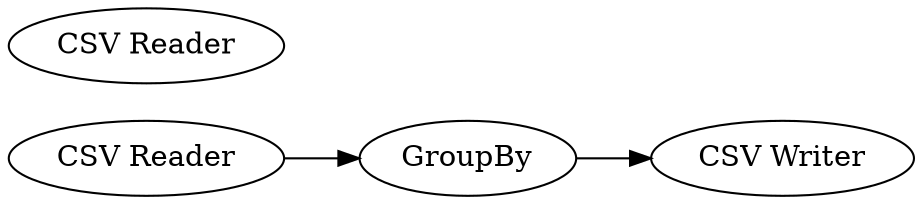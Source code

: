 digraph {
	1 [label=GroupBy]
	2 [label="CSV Writer"]
	3 [label="CSV Reader"]
	4 [label="CSV Reader"]
	1 -> 2
	3 -> 1
	rankdir=LR
}
